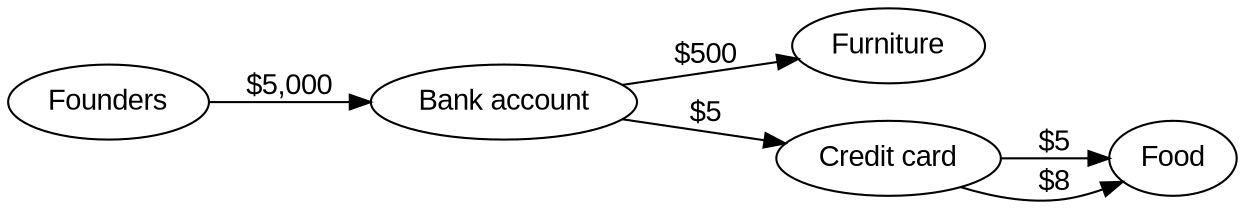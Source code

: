 #!/usr/bin/env dot -O -Tpng

digraph G {
    graph [rankdir=LR, fontname=Arial];
    node [fontname=Arial];
    edge [fontname=Arial];

    capital -> bank [label="$5,000"];
    bank -> furniture [label="$500"];
    bank -> creditcard [label="$5"];
    creditcard -> food [label="$5"];
    creditcard -> food [label="$8"];

    capital      [label="Founders"];
    bank         [label="Bank account"];
    furniture    [label="Furniture"];
    creditcard   [label="Credit card"];
    food         [label="Food"];
}
